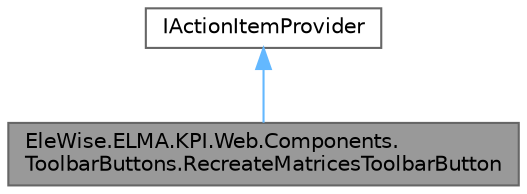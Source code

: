 digraph "EleWise.ELMA.KPI.Web.Components.ToolbarButtons.RecreateMatricesToolbarButton"
{
 // LATEX_PDF_SIZE
  bgcolor="transparent";
  edge [fontname=Helvetica,fontsize=10,labelfontname=Helvetica,labelfontsize=10];
  node [fontname=Helvetica,fontsize=10,shape=box,height=0.2,width=0.4];
  Node1 [id="Node000001",label="EleWise.ELMA.KPI.Web.Components.\lToolbarButtons.RecreateMatricesToolbarButton",height=0.2,width=0.4,color="gray40", fillcolor="grey60", style="filled", fontcolor="black",tooltip=" "];
  Node2 -> Node1 [id="edge1_Node000001_Node000002",dir="back",color="steelblue1",style="solid",tooltip=" "];
  Node2 [id="Node000002",label="IActionItemProvider",height=0.2,width=0.4,color="gray40", fillcolor="white", style="filled",tooltip=" "];
}
